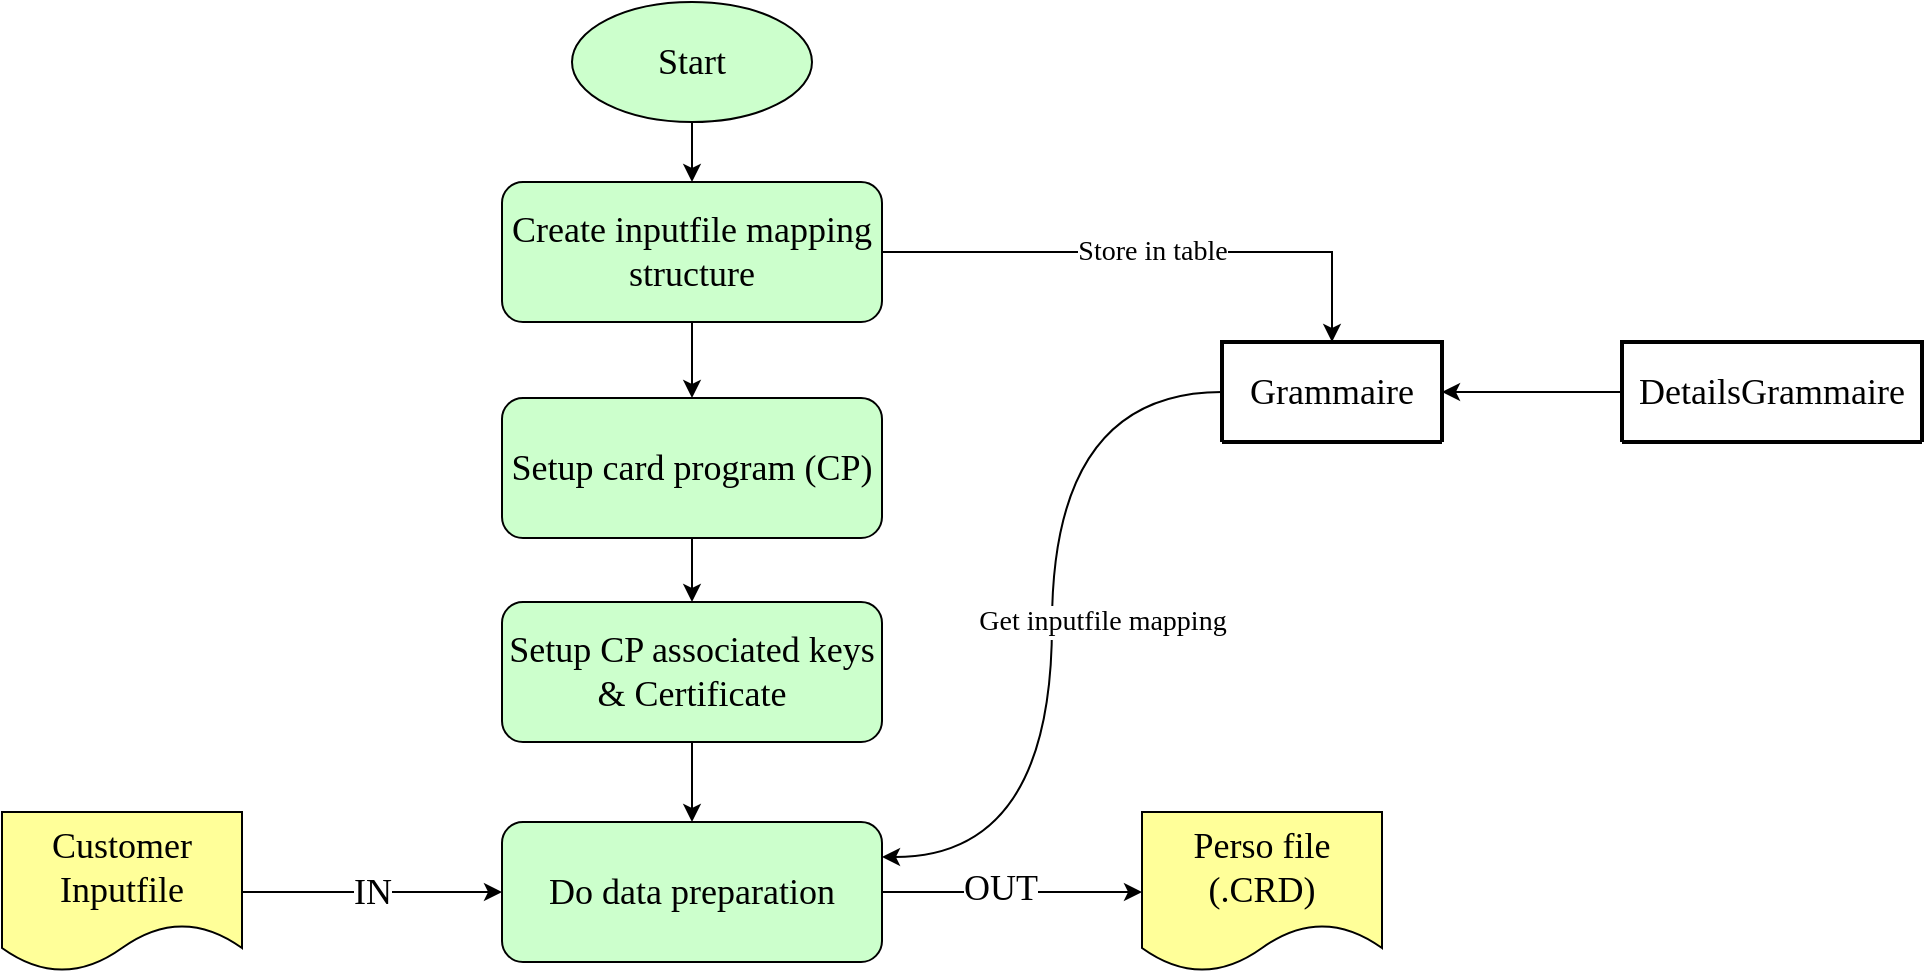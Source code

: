 <mxfile version="22.1.12" type="github">
  <diagram name="หน้า-1" id="-kFRJJxX4Sv2SK23weq9">
    <mxGraphModel dx="2117" dy="1727" grid="1" gridSize="10" guides="1" tooltips="1" connect="1" arrows="1" fold="1" page="1" pageScale="1" pageWidth="827" pageHeight="1169" math="0" shadow="0">
      <root>
        <mxCell id="0" />
        <mxCell id="1" parent="0" />
        <mxCell id="xeMIyk6oKUi8xe8yKl_S-9" value="&lt;font style=&quot;font-size: 14px;&quot; face=&quot;Garamond&quot;&gt;Store in table&lt;/font&gt;" style="edgeStyle=orthogonalEdgeStyle;rounded=0;orthogonalLoop=1;jettySize=auto;html=1;entryX=0.5;entryY=0;entryDx=0;entryDy=0;" edge="1" parent="1" source="xeMIyk6oKUi8xe8yKl_S-1" target="xeMIyk6oKUi8xe8yKl_S-3">
          <mxGeometry relative="1" as="geometry" />
        </mxCell>
        <mxCell id="xeMIyk6oKUi8xe8yKl_S-15" value="" style="edgeStyle=orthogonalEdgeStyle;rounded=0;orthogonalLoop=1;jettySize=auto;html=1;" edge="1" parent="1" source="xeMIyk6oKUi8xe8yKl_S-1" target="xeMIyk6oKUi8xe8yKl_S-14">
          <mxGeometry relative="1" as="geometry" />
        </mxCell>
        <mxCell id="xeMIyk6oKUi8xe8yKl_S-1" value="&lt;font face=&quot;Garamond&quot; style=&quot;font-size: 18px;&quot;&gt;Create inputfile mapping structure&lt;/font&gt;" style="rounded=1;whiteSpace=wrap;html=1;fillColor=#CCFFCC;" vertex="1" parent="1">
          <mxGeometry x="140" y="50" width="190" height="70" as="geometry" />
        </mxCell>
        <mxCell id="xeMIyk6oKUi8xe8yKl_S-31" style="edgeStyle=orthogonalEdgeStyle;rounded=0;orthogonalLoop=1;jettySize=auto;html=1;exitX=0;exitY=0.5;exitDx=0;exitDy=0;entryX=1;entryY=0.25;entryDx=0;entryDy=0;curved=1;" edge="1" parent="1" source="xeMIyk6oKUi8xe8yKl_S-3" target="xeMIyk6oKUi8xe8yKl_S-22">
          <mxGeometry relative="1" as="geometry" />
        </mxCell>
        <mxCell id="xeMIyk6oKUi8xe8yKl_S-34" value="&lt;font face=&quot;Garamond&quot; style=&quot;font-size: 14px;&quot;&gt;Get inputfile mapping&lt;/font&gt;" style="edgeLabel;html=1;align=center;verticalAlign=middle;resizable=0;points=[];" vertex="1" connectable="0" parent="xeMIyk6oKUi8xe8yKl_S-31">
          <mxGeometry x="-0.394" y="13" relative="1" as="geometry">
            <mxPoint x="12" y="78" as="offset" />
          </mxGeometry>
        </mxCell>
        <mxCell id="xeMIyk6oKUi8xe8yKl_S-3" value="&lt;font style=&quot;font-size: 18px;&quot; face=&quot;Garamond&quot;&gt;Grammaire&lt;/font&gt;" style="swimlane;childLayout=stackLayout;horizontal=1;startSize=50;horizontalStack=0;rounded=1;fontSize=14;fontStyle=0;strokeWidth=2;resizeParent=0;resizeLast=1;shadow=0;dashed=0;align=center;arcSize=4;whiteSpace=wrap;html=1;" vertex="1" collapsed="1" parent="1">
          <mxGeometry x="500" y="130" width="110" height="50" as="geometry">
            <mxRectangle x="480" y="130" width="160" height="120" as="alternateBounds" />
          </mxGeometry>
        </mxCell>
        <mxCell id="xeMIyk6oKUi8xe8yKl_S-4" value="+Attribute1&#xa;+Attribute2&#xa;+Attribute3" style="align=left;strokeColor=none;fillColor=none;spacingLeft=4;fontSize=12;verticalAlign=top;resizable=0;rotatable=0;part=1;html=1;" vertex="1" parent="xeMIyk6oKUi8xe8yKl_S-3">
          <mxGeometry y="50" width="160" height="70" as="geometry" />
        </mxCell>
        <mxCell id="xeMIyk6oKUi8xe8yKl_S-30" style="edgeStyle=orthogonalEdgeStyle;rounded=0;orthogonalLoop=1;jettySize=auto;html=1;entryX=1;entryY=0.5;entryDx=0;entryDy=0;" edge="1" parent="1" source="xeMIyk6oKUi8xe8yKl_S-6" target="xeMIyk6oKUi8xe8yKl_S-3">
          <mxGeometry relative="1" as="geometry" />
        </mxCell>
        <mxCell id="xeMIyk6oKUi8xe8yKl_S-6" value="&lt;font style=&quot;font-size: 18px;&quot; face=&quot;Garamond&quot;&gt;DetailsGrammaire&lt;/font&gt;" style="swimlane;childLayout=stackLayout;horizontal=1;startSize=50;horizontalStack=0;rounded=1;fontSize=14;fontStyle=0;strokeWidth=2;resizeParent=0;resizeLast=1;shadow=0;dashed=0;align=center;arcSize=4;whiteSpace=wrap;html=1;" vertex="1" collapsed="1" parent="1">
          <mxGeometry x="700" y="130" width="150" height="50" as="geometry">
            <mxRectangle x="770" y="200" width="160" height="120" as="alternateBounds" />
          </mxGeometry>
        </mxCell>
        <mxCell id="xeMIyk6oKUi8xe8yKl_S-7" value="+Attribute1&#xa;+Attribute2&#xa;+Attribute3" style="align=left;strokeColor=none;fillColor=none;spacingLeft=4;fontSize=12;verticalAlign=top;resizable=0;rotatable=0;part=1;html=1;" vertex="1" parent="xeMIyk6oKUi8xe8yKl_S-6">
          <mxGeometry y="50" width="160" height="70" as="geometry" />
        </mxCell>
        <mxCell id="xeMIyk6oKUi8xe8yKl_S-19" value="" style="edgeStyle=orthogonalEdgeStyle;rounded=0;orthogonalLoop=1;jettySize=auto;html=1;" edge="1" parent="1" source="xeMIyk6oKUi8xe8yKl_S-14" target="xeMIyk6oKUi8xe8yKl_S-18">
          <mxGeometry relative="1" as="geometry" />
        </mxCell>
        <mxCell id="xeMIyk6oKUi8xe8yKl_S-14" value="&lt;font face=&quot;Garamond&quot; style=&quot;font-size: 18px;&quot;&gt;Setup card program (CP)&lt;br&gt;&lt;/font&gt;" style="rounded=1;whiteSpace=wrap;html=1;fillColor=#CCFFCC;" vertex="1" parent="1">
          <mxGeometry x="140" y="158" width="190" height="70" as="geometry" />
        </mxCell>
        <mxCell id="xeMIyk6oKUi8xe8yKl_S-17" value="" style="edgeStyle=orthogonalEdgeStyle;rounded=0;orthogonalLoop=1;jettySize=auto;html=1;" edge="1" parent="1" source="xeMIyk6oKUi8xe8yKl_S-16" target="xeMIyk6oKUi8xe8yKl_S-1">
          <mxGeometry relative="1" as="geometry" />
        </mxCell>
        <mxCell id="xeMIyk6oKUi8xe8yKl_S-16" value="&lt;font style=&quot;font-size: 18px;&quot; face=&quot;Garamond&quot;&gt;Start&lt;/font&gt;" style="ellipse;whiteSpace=wrap;html=1;fillColor=#CCFFCC;" vertex="1" parent="1">
          <mxGeometry x="175" y="-40" width="120" height="60" as="geometry" />
        </mxCell>
        <mxCell id="xeMIyk6oKUi8xe8yKl_S-23" value="" style="edgeStyle=orthogonalEdgeStyle;rounded=0;orthogonalLoop=1;jettySize=auto;html=1;" edge="1" parent="1" source="xeMIyk6oKUi8xe8yKl_S-18" target="xeMIyk6oKUi8xe8yKl_S-22">
          <mxGeometry relative="1" as="geometry" />
        </mxCell>
        <mxCell id="xeMIyk6oKUi8xe8yKl_S-18" value="&lt;font style=&quot;font-size: 18px;&quot; face=&quot;Garamond&quot;&gt;Setup CP associated keys &amp;amp; Certificate&lt;br&gt;&lt;/font&gt;" style="rounded=1;whiteSpace=wrap;html=1;fillColor=#CCFFCC;" vertex="1" parent="1">
          <mxGeometry x="140" y="260" width="190" height="70" as="geometry" />
        </mxCell>
        <mxCell id="xeMIyk6oKUi8xe8yKl_S-28" value="" style="edgeStyle=orthogonalEdgeStyle;rounded=0;orthogonalLoop=1;jettySize=auto;html=1;" edge="1" parent="1" source="xeMIyk6oKUi8xe8yKl_S-22" target="xeMIyk6oKUi8xe8yKl_S-26">
          <mxGeometry relative="1" as="geometry" />
        </mxCell>
        <mxCell id="xeMIyk6oKUi8xe8yKl_S-29" value="&lt;font style=&quot;font-size: 18px;&quot; face=&quot;Garamond&quot;&gt;OUT&lt;/font&gt;" style="edgeLabel;html=1;align=center;verticalAlign=middle;resizable=0;points=[];" vertex="1" connectable="0" parent="xeMIyk6oKUi8xe8yKl_S-28">
          <mxGeometry x="-0.089" y="2" relative="1" as="geometry">
            <mxPoint as="offset" />
          </mxGeometry>
        </mxCell>
        <mxCell id="xeMIyk6oKUi8xe8yKl_S-22" value="&lt;font style=&quot;font-size: 18px;&quot; face=&quot;Garamond&quot;&gt;Do data preparation&lt;br&gt;&lt;/font&gt;" style="rounded=1;whiteSpace=wrap;html=1;fillColor=#CCFFCC;" vertex="1" parent="1">
          <mxGeometry x="140" y="370" width="190" height="70" as="geometry" />
        </mxCell>
        <mxCell id="xeMIyk6oKUi8xe8yKl_S-25" value="&lt;font face=&quot;Garamond&quot; style=&quot;font-size: 18px;&quot;&gt;IN&lt;/font&gt;" style="edgeStyle=orthogonalEdgeStyle;rounded=0;orthogonalLoop=1;jettySize=auto;html=1;" edge="1" parent="1" source="xeMIyk6oKUi8xe8yKl_S-24" target="xeMIyk6oKUi8xe8yKl_S-22">
          <mxGeometry relative="1" as="geometry" />
        </mxCell>
        <mxCell id="xeMIyk6oKUi8xe8yKl_S-24" value="&lt;font style=&quot;font-size: 18px;&quot; face=&quot;Garamond&quot;&gt;Customer Inputfile&lt;/font&gt;" style="shape=document;whiteSpace=wrap;html=1;boundedLbl=1;fillColor=#FFFF99;" vertex="1" parent="1">
          <mxGeometry x="-110" y="365" width="120" height="80" as="geometry" />
        </mxCell>
        <mxCell id="xeMIyk6oKUi8xe8yKl_S-26" value="&lt;div&gt;&lt;font style=&quot;font-size: 18px;&quot; face=&quot;Garamond&quot;&gt;Perso file&lt;/font&gt;&lt;/div&gt;&lt;div&gt;&lt;font style=&quot;font-size: 18px;&quot; face=&quot;Garamond&quot;&gt;(.CRD)&lt;br&gt;&lt;/font&gt;&lt;/div&gt;" style="shape=document;whiteSpace=wrap;html=1;boundedLbl=1;fillColor=#FFFF99;" vertex="1" parent="1">
          <mxGeometry x="460" y="365" width="120" height="80" as="geometry" />
        </mxCell>
      </root>
    </mxGraphModel>
  </diagram>
</mxfile>
